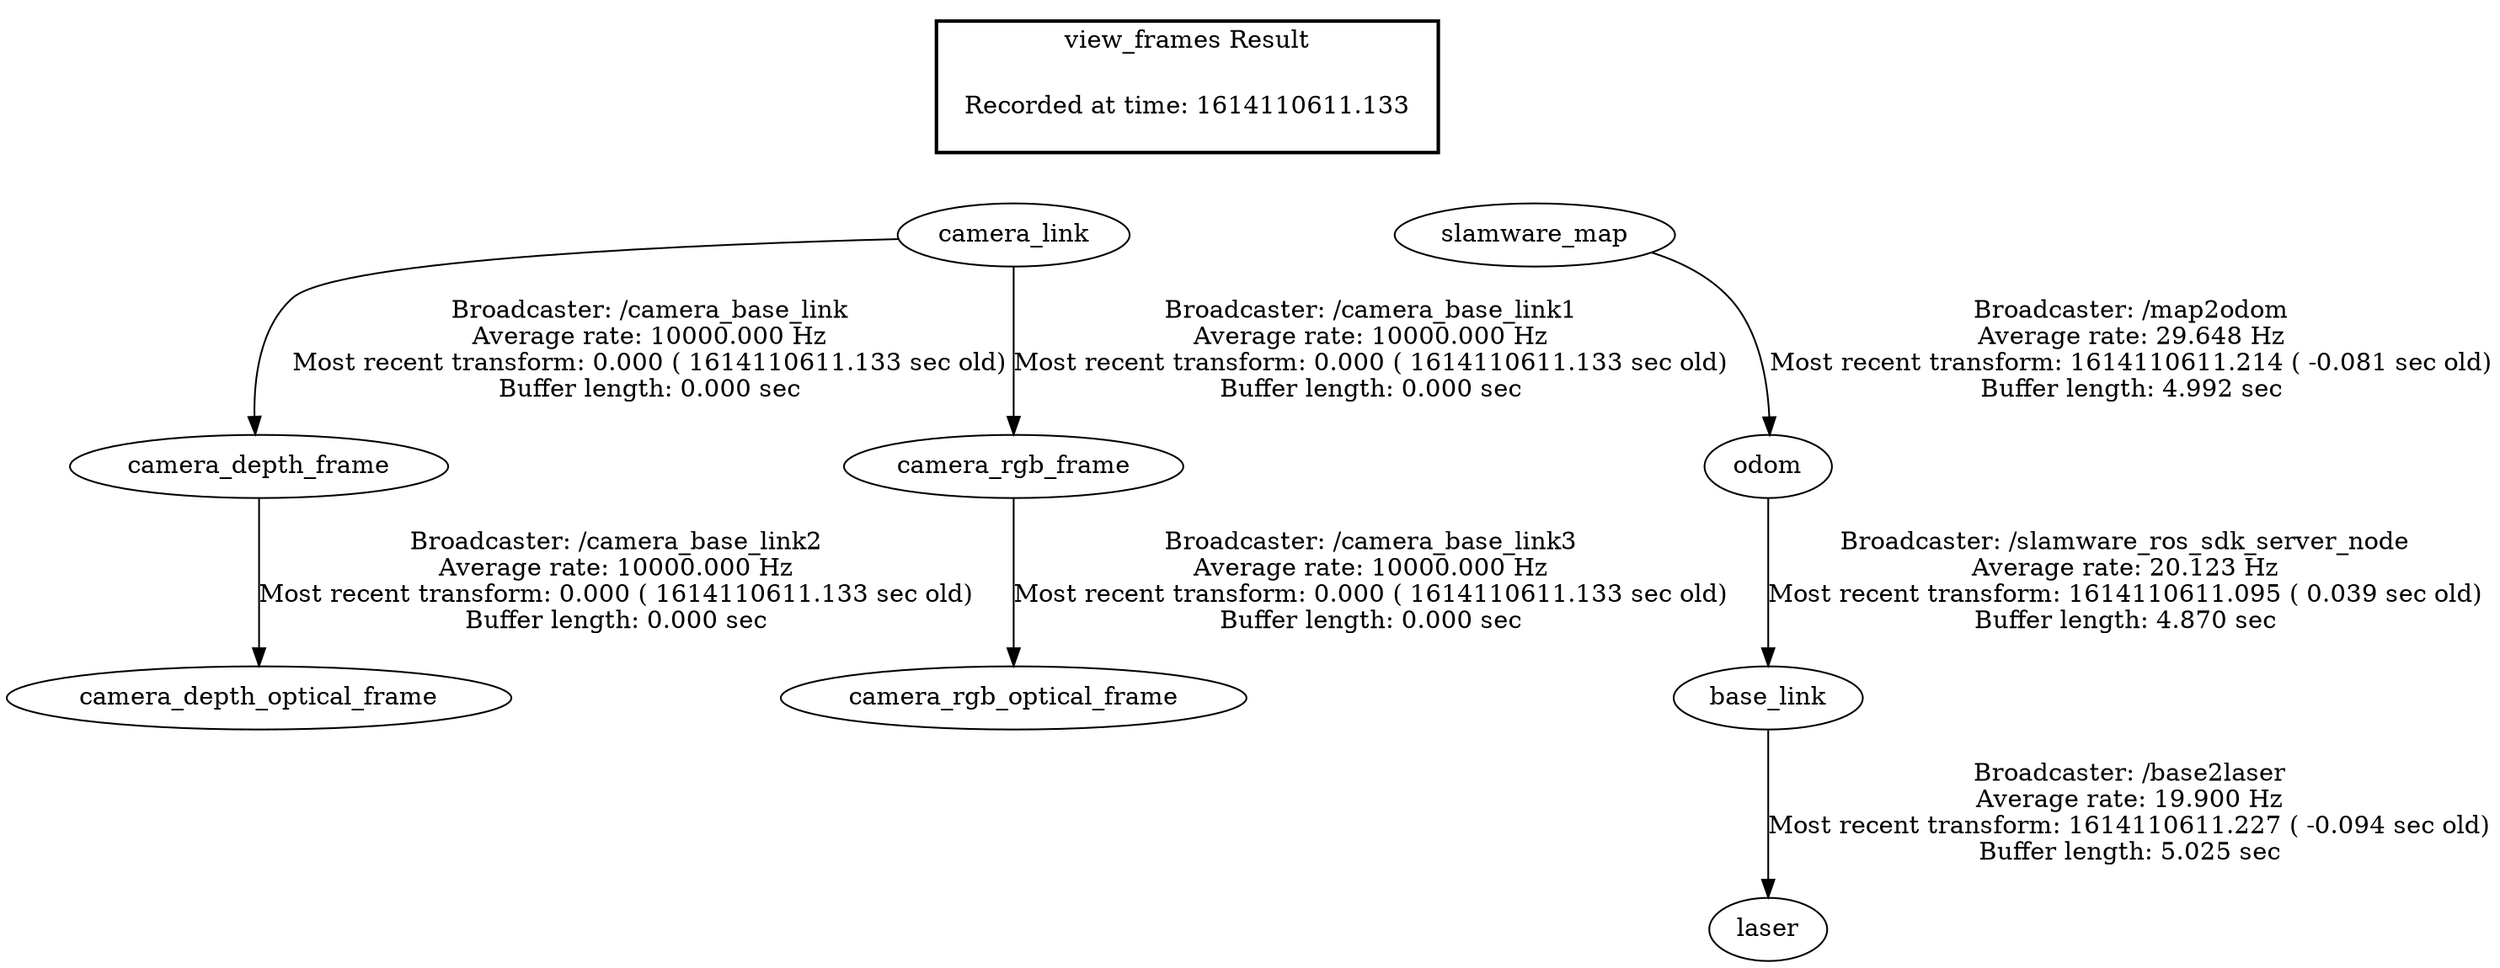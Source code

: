 digraph G {
"camera_link" -> "camera_depth_frame"[label="Broadcaster: /camera_base_link\nAverage rate: 10000.000 Hz\nMost recent transform: 0.000 ( 1614110611.133 sec old)\nBuffer length: 0.000 sec\n"];
"camera_link" -> "camera_rgb_frame"[label="Broadcaster: /camera_base_link1\nAverage rate: 10000.000 Hz\nMost recent transform: 0.000 ( 1614110611.133 sec old)\nBuffer length: 0.000 sec\n"];
"camera_depth_frame" -> "camera_depth_optical_frame"[label="Broadcaster: /camera_base_link2\nAverage rate: 10000.000 Hz\nMost recent transform: 0.000 ( 1614110611.133 sec old)\nBuffer length: 0.000 sec\n"];
"camera_rgb_frame" -> "camera_rgb_optical_frame"[label="Broadcaster: /camera_base_link3\nAverage rate: 10000.000 Hz\nMost recent transform: 0.000 ( 1614110611.133 sec old)\nBuffer length: 0.000 sec\n"];
"slamware_map" -> "odom"[label="Broadcaster: /map2odom\nAverage rate: 29.648 Hz\nMost recent transform: 1614110611.214 ( -0.081 sec old)\nBuffer length: 4.992 sec\n"];
"base_link" -> "laser"[label="Broadcaster: /base2laser\nAverage rate: 19.900 Hz\nMost recent transform: 1614110611.227 ( -0.094 sec old)\nBuffer length: 5.025 sec\n"];
"odom" -> "base_link"[label="Broadcaster: /slamware_ros_sdk_server_node\nAverage rate: 20.123 Hz\nMost recent transform: 1614110611.095 ( 0.039 sec old)\nBuffer length: 4.870 sec\n"];
edge [style=invis];
 subgraph cluster_legend { style=bold; color=black; label ="view_frames Result";
"Recorded at time: 1614110611.133"[ shape=plaintext ] ;
 }->"camera_link";
edge [style=invis];
 subgraph cluster_legend { style=bold; color=black; label ="view_frames Result";
"Recorded at time: 1614110611.133"[ shape=plaintext ] ;
 }->"slamware_map";
}